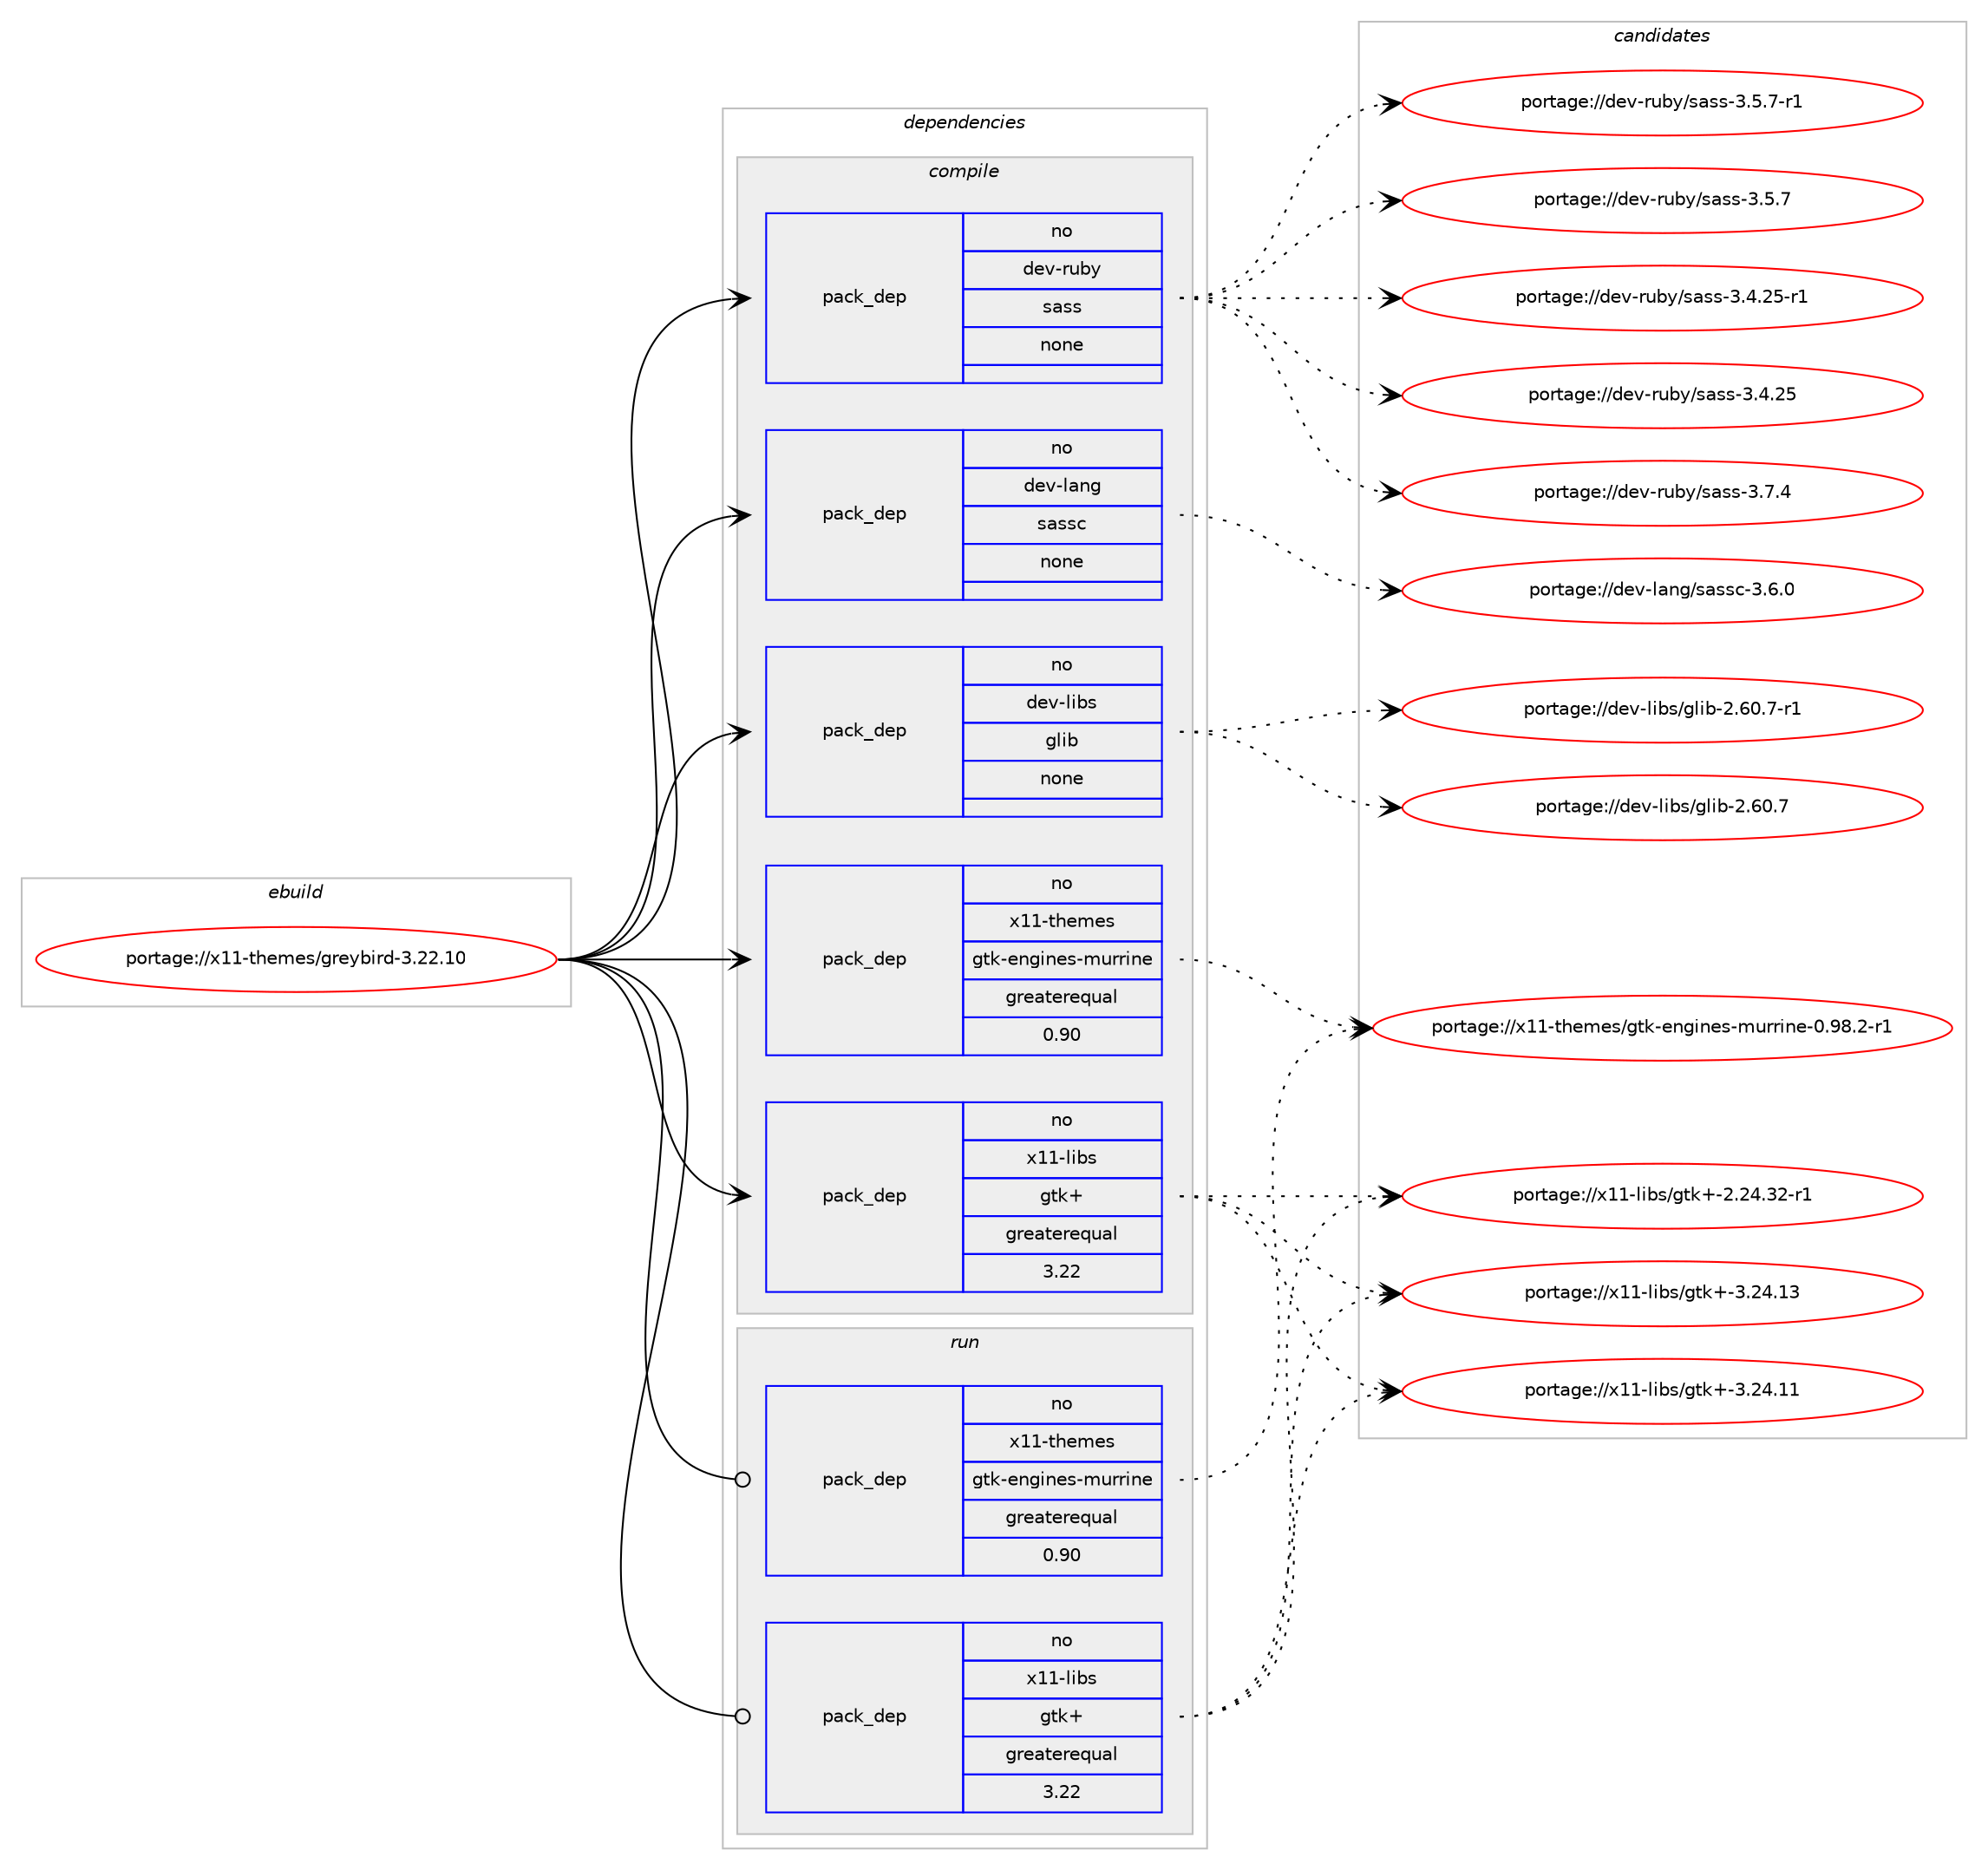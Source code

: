 digraph prolog {

# *************
# Graph options
# *************

newrank=true;
concentrate=true;
compound=true;
graph [rankdir=LR,fontname=Helvetica,fontsize=10,ranksep=1.5];#, ranksep=2.5, nodesep=0.2];
edge  [arrowhead=vee];
node  [fontname=Helvetica,fontsize=10];

# **********
# The ebuild
# **********

subgraph cluster_leftcol {
color=gray;
rank=same;
label=<<i>ebuild</i>>;
id [label="portage://x11-themes/greybird-3.22.10", color=red, width=4, href="../x11-themes/greybird-3.22.10.svg"];
}

# ****************
# The dependencies
# ****************

subgraph cluster_midcol {
color=gray;
label=<<i>dependencies</i>>;
subgraph cluster_compile {
fillcolor="#eeeeee";
style=filled;
label=<<i>compile</i>>;
subgraph pack5326 {
dependency6428 [label=<<TABLE BORDER="0" CELLBORDER="1" CELLSPACING="0" CELLPADDING="4" WIDTH="220"><TR><TD ROWSPAN="6" CELLPADDING="30">pack_dep</TD></TR><TR><TD WIDTH="110">no</TD></TR><TR><TD>dev-lang</TD></TR><TR><TD>sassc</TD></TR><TR><TD>none</TD></TR><TR><TD></TD></TR></TABLE>>, shape=none, color=blue];
}
id:e -> dependency6428:w [weight=20,style="solid",arrowhead="vee"];
subgraph pack5327 {
dependency6429 [label=<<TABLE BORDER="0" CELLBORDER="1" CELLSPACING="0" CELLPADDING="4" WIDTH="220"><TR><TD ROWSPAN="6" CELLPADDING="30">pack_dep</TD></TR><TR><TD WIDTH="110">no</TD></TR><TR><TD>dev-libs</TD></TR><TR><TD>glib</TD></TR><TR><TD>none</TD></TR><TR><TD></TD></TR></TABLE>>, shape=none, color=blue];
}
id:e -> dependency6429:w [weight=20,style="solid",arrowhead="vee"];
subgraph pack5328 {
dependency6430 [label=<<TABLE BORDER="0" CELLBORDER="1" CELLSPACING="0" CELLPADDING="4" WIDTH="220"><TR><TD ROWSPAN="6" CELLPADDING="30">pack_dep</TD></TR><TR><TD WIDTH="110">no</TD></TR><TR><TD>dev-ruby</TD></TR><TR><TD>sass</TD></TR><TR><TD>none</TD></TR><TR><TD></TD></TR></TABLE>>, shape=none, color=blue];
}
id:e -> dependency6430:w [weight=20,style="solid",arrowhead="vee"];
subgraph pack5329 {
dependency6431 [label=<<TABLE BORDER="0" CELLBORDER="1" CELLSPACING="0" CELLPADDING="4" WIDTH="220"><TR><TD ROWSPAN="6" CELLPADDING="30">pack_dep</TD></TR><TR><TD WIDTH="110">no</TD></TR><TR><TD>x11-libs</TD></TR><TR><TD>gtk+</TD></TR><TR><TD>greaterequal</TD></TR><TR><TD>3.22</TD></TR></TABLE>>, shape=none, color=blue];
}
id:e -> dependency6431:w [weight=20,style="solid",arrowhead="vee"];
subgraph pack5330 {
dependency6432 [label=<<TABLE BORDER="0" CELLBORDER="1" CELLSPACING="0" CELLPADDING="4" WIDTH="220"><TR><TD ROWSPAN="6" CELLPADDING="30">pack_dep</TD></TR><TR><TD WIDTH="110">no</TD></TR><TR><TD>x11-themes</TD></TR><TR><TD>gtk-engines-murrine</TD></TR><TR><TD>greaterequal</TD></TR><TR><TD>0.90</TD></TR></TABLE>>, shape=none, color=blue];
}
id:e -> dependency6432:w [weight=20,style="solid",arrowhead="vee"];
}
subgraph cluster_compileandrun {
fillcolor="#eeeeee";
style=filled;
label=<<i>compile and run</i>>;
}
subgraph cluster_run {
fillcolor="#eeeeee";
style=filled;
label=<<i>run</i>>;
subgraph pack5331 {
dependency6433 [label=<<TABLE BORDER="0" CELLBORDER="1" CELLSPACING="0" CELLPADDING="4" WIDTH="220"><TR><TD ROWSPAN="6" CELLPADDING="30">pack_dep</TD></TR><TR><TD WIDTH="110">no</TD></TR><TR><TD>x11-libs</TD></TR><TR><TD>gtk+</TD></TR><TR><TD>greaterequal</TD></TR><TR><TD>3.22</TD></TR></TABLE>>, shape=none, color=blue];
}
id:e -> dependency6433:w [weight=20,style="solid",arrowhead="odot"];
subgraph pack5332 {
dependency6434 [label=<<TABLE BORDER="0" CELLBORDER="1" CELLSPACING="0" CELLPADDING="4" WIDTH="220"><TR><TD ROWSPAN="6" CELLPADDING="30">pack_dep</TD></TR><TR><TD WIDTH="110">no</TD></TR><TR><TD>x11-themes</TD></TR><TR><TD>gtk-engines-murrine</TD></TR><TR><TD>greaterequal</TD></TR><TR><TD>0.90</TD></TR></TABLE>>, shape=none, color=blue];
}
id:e -> dependency6434:w [weight=20,style="solid",arrowhead="odot"];
}
}

# **************
# The candidates
# **************

subgraph cluster_choices {
rank=same;
color=gray;
label=<<i>candidates</i>>;

subgraph choice5326 {
color=black;
nodesep=1;
choice1001011184510897110103471159711511599455146544648 [label="portage://dev-lang/sassc-3.6.0", color=red, width=4,href="../dev-lang/sassc-3.6.0.svg"];
dependency6428:e -> choice1001011184510897110103471159711511599455146544648:w [style=dotted,weight="100"];
}
subgraph choice5327 {
color=black;
nodesep=1;
choice10010111845108105981154710310810598455046544846554511449 [label="portage://dev-libs/glib-2.60.7-r1", color=red, width=4,href="../dev-libs/glib-2.60.7-r1.svg"];
choice1001011184510810598115471031081059845504654484655 [label="portage://dev-libs/glib-2.60.7", color=red, width=4,href="../dev-libs/glib-2.60.7.svg"];
dependency6429:e -> choice10010111845108105981154710310810598455046544846554511449:w [style=dotted,weight="100"];
dependency6429:e -> choice1001011184510810598115471031081059845504654484655:w [style=dotted,weight="100"];
}
subgraph choice5328 {
color=black;
nodesep=1;
choice10010111845114117981214711597115115455146554652 [label="portage://dev-ruby/sass-3.7.4", color=red, width=4,href="../dev-ruby/sass-3.7.4.svg"];
choice100101118451141179812147115971151154551465346554511449 [label="portage://dev-ruby/sass-3.5.7-r1", color=red, width=4,href="../dev-ruby/sass-3.5.7-r1.svg"];
choice10010111845114117981214711597115115455146534655 [label="portage://dev-ruby/sass-3.5.7", color=red, width=4,href="../dev-ruby/sass-3.5.7.svg"];
choice10010111845114117981214711597115115455146524650534511449 [label="portage://dev-ruby/sass-3.4.25-r1", color=red, width=4,href="../dev-ruby/sass-3.4.25-r1.svg"];
choice1001011184511411798121471159711511545514652465053 [label="portage://dev-ruby/sass-3.4.25", color=red, width=4,href="../dev-ruby/sass-3.4.25.svg"];
dependency6430:e -> choice10010111845114117981214711597115115455146554652:w [style=dotted,weight="100"];
dependency6430:e -> choice100101118451141179812147115971151154551465346554511449:w [style=dotted,weight="100"];
dependency6430:e -> choice10010111845114117981214711597115115455146534655:w [style=dotted,weight="100"];
dependency6430:e -> choice10010111845114117981214711597115115455146524650534511449:w [style=dotted,weight="100"];
dependency6430:e -> choice1001011184511411798121471159711511545514652465053:w [style=dotted,weight="100"];
}
subgraph choice5329 {
color=black;
nodesep=1;
choice1204949451081059811547103116107434551465052464951 [label="portage://x11-libs/gtk+-3.24.13", color=red, width=4,href="../x11-libs/gtk+-3.24.13.svg"];
choice1204949451081059811547103116107434551465052464949 [label="portage://x11-libs/gtk+-3.24.11", color=red, width=4,href="../x11-libs/gtk+-3.24.11.svg"];
choice12049494510810598115471031161074345504650524651504511449 [label="portage://x11-libs/gtk+-2.24.32-r1", color=red, width=4,href="../x11-libs/gtk+-2.24.32-r1.svg"];
dependency6431:e -> choice1204949451081059811547103116107434551465052464951:w [style=dotted,weight="100"];
dependency6431:e -> choice1204949451081059811547103116107434551465052464949:w [style=dotted,weight="100"];
dependency6431:e -> choice12049494510810598115471031161074345504650524651504511449:w [style=dotted,weight="100"];
}
subgraph choice5330 {
color=black;
nodesep=1;
choice120494945116104101109101115471031161074510111010310511010111545109117114114105110101454846575646504511449 [label="portage://x11-themes/gtk-engines-murrine-0.98.2-r1", color=red, width=4,href="../x11-themes/gtk-engines-murrine-0.98.2-r1.svg"];
dependency6432:e -> choice120494945116104101109101115471031161074510111010310511010111545109117114114105110101454846575646504511449:w [style=dotted,weight="100"];
}
subgraph choice5331 {
color=black;
nodesep=1;
choice1204949451081059811547103116107434551465052464951 [label="portage://x11-libs/gtk+-3.24.13", color=red, width=4,href="../x11-libs/gtk+-3.24.13.svg"];
choice1204949451081059811547103116107434551465052464949 [label="portage://x11-libs/gtk+-3.24.11", color=red, width=4,href="../x11-libs/gtk+-3.24.11.svg"];
choice12049494510810598115471031161074345504650524651504511449 [label="portage://x11-libs/gtk+-2.24.32-r1", color=red, width=4,href="../x11-libs/gtk+-2.24.32-r1.svg"];
dependency6433:e -> choice1204949451081059811547103116107434551465052464951:w [style=dotted,weight="100"];
dependency6433:e -> choice1204949451081059811547103116107434551465052464949:w [style=dotted,weight="100"];
dependency6433:e -> choice12049494510810598115471031161074345504650524651504511449:w [style=dotted,weight="100"];
}
subgraph choice5332 {
color=black;
nodesep=1;
choice120494945116104101109101115471031161074510111010310511010111545109117114114105110101454846575646504511449 [label="portage://x11-themes/gtk-engines-murrine-0.98.2-r1", color=red, width=4,href="../x11-themes/gtk-engines-murrine-0.98.2-r1.svg"];
dependency6434:e -> choice120494945116104101109101115471031161074510111010310511010111545109117114114105110101454846575646504511449:w [style=dotted,weight="100"];
}
}

}
